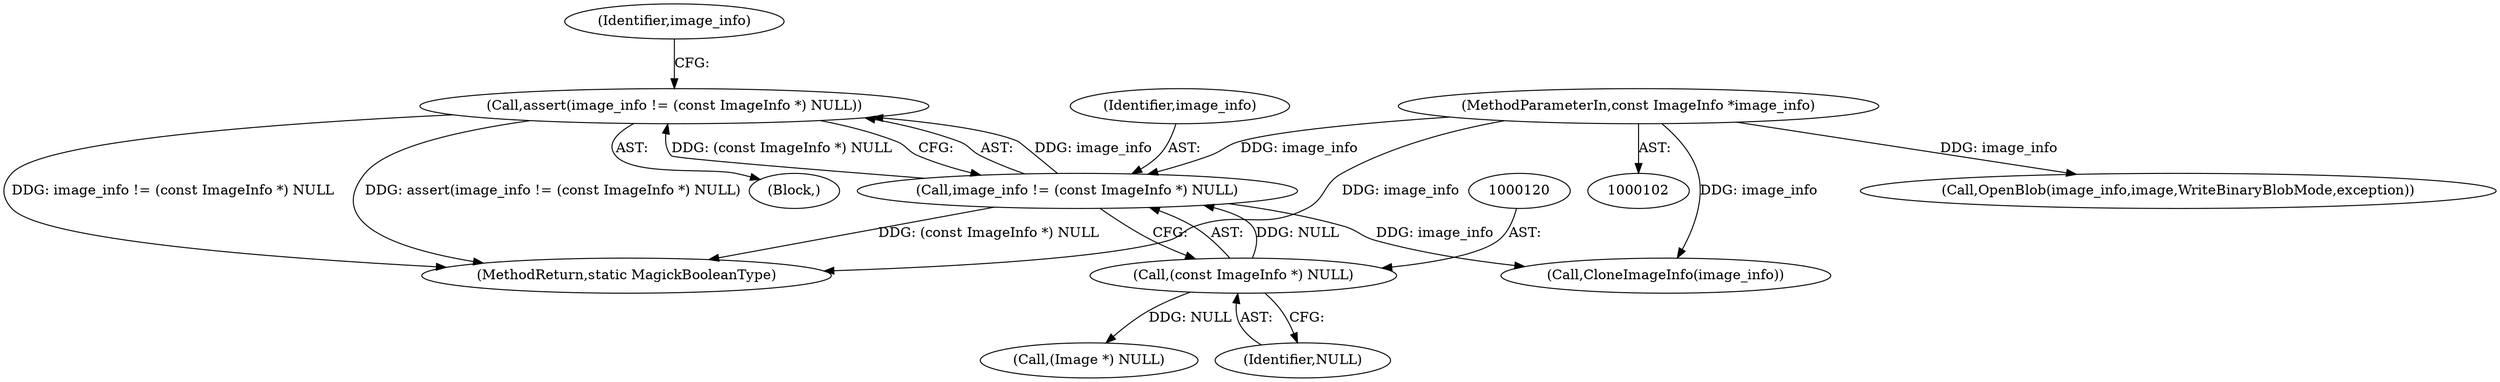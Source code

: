 digraph "0_ImageMagick_45aeda5da9eb328689afc221fa3b7dfa5cdea54d@API" {
"1000116" [label="(Call,assert(image_info != (const ImageInfo *) NULL))"];
"1000117" [label="(Call,image_info != (const ImageInfo *) NULL)"];
"1000103" [label="(MethodParameterIn,const ImageInfo *image_info)"];
"1000119" [label="(Call,(const ImageInfo *) NULL)"];
"1000103" [label="(MethodParameterIn,const ImageInfo *image_info)"];
"1000117" [label="(Call,image_info != (const ImageInfo *) NULL)"];
"1000118" [label="(Identifier,image_info)"];
"1000105" [label="(Block,)"];
"1000131" [label="(Call,(Image *) NULL)"];
"1000125" [label="(Identifier,image_info)"];
"1000119" [label="(Call,(const ImageInfo *) NULL)"];
"1000121" [label="(Identifier,NULL)"];
"1000163" [label="(Call,CloneImageInfo(image_info))"];
"1000116" [label="(Call,assert(image_info != (const ImageInfo *) NULL))"];
"1000304" [label="(Call,OpenBlob(image_info,image,WriteBinaryBlobMode,exception))"];
"1000344" [label="(MethodReturn,static MagickBooleanType)"];
"1000116" -> "1000105"  [label="AST: "];
"1000116" -> "1000117"  [label="CFG: "];
"1000117" -> "1000116"  [label="AST: "];
"1000125" -> "1000116"  [label="CFG: "];
"1000116" -> "1000344"  [label="DDG: image_info != (const ImageInfo *) NULL"];
"1000116" -> "1000344"  [label="DDG: assert(image_info != (const ImageInfo *) NULL)"];
"1000117" -> "1000116"  [label="DDG: image_info"];
"1000117" -> "1000116"  [label="DDG: (const ImageInfo *) NULL"];
"1000117" -> "1000119"  [label="CFG: "];
"1000118" -> "1000117"  [label="AST: "];
"1000119" -> "1000117"  [label="AST: "];
"1000117" -> "1000344"  [label="DDG: (const ImageInfo *) NULL"];
"1000103" -> "1000117"  [label="DDG: image_info"];
"1000119" -> "1000117"  [label="DDG: NULL"];
"1000117" -> "1000163"  [label="DDG: image_info"];
"1000103" -> "1000102"  [label="AST: "];
"1000103" -> "1000344"  [label="DDG: image_info"];
"1000103" -> "1000163"  [label="DDG: image_info"];
"1000103" -> "1000304"  [label="DDG: image_info"];
"1000119" -> "1000121"  [label="CFG: "];
"1000120" -> "1000119"  [label="AST: "];
"1000121" -> "1000119"  [label="AST: "];
"1000119" -> "1000131"  [label="DDG: NULL"];
}
